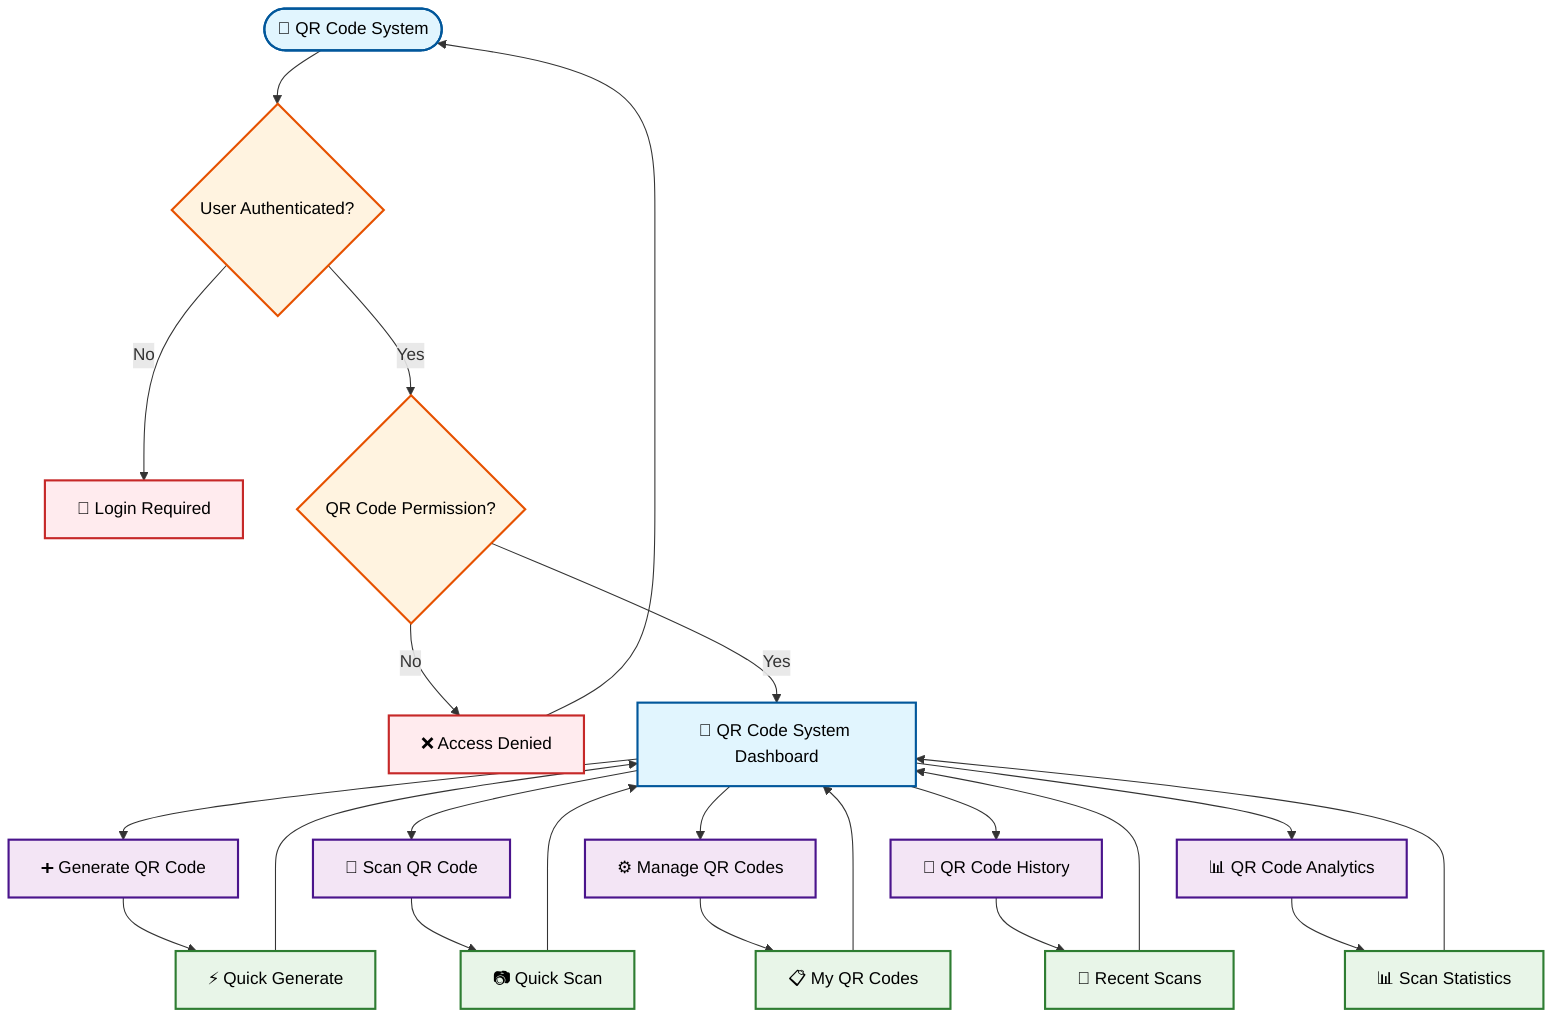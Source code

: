 flowchart TD
    %% QR Code System Dashboard - Main Entry Point
    
    Start([📱 QR Code System]) --> AuthCheck{User Authenticated?}
    AuthCheck -->|No| LoginRequired[🔐 Login Required]
    AuthCheck -->|Yes| PermissionCheck{QR Code Permission?}
    
    PermissionCheck -->|No| AccessDenied[❌ Access Denied]
    PermissionCheck -->|Yes| QRCodeDashboard[📱 QR Code System Dashboard]
    
    %% Main QR Code Categories
    QRCodeDashboard --> GenerateQRCode[➕ Generate QR Code]
    QRCodeDashboard --> ScanQRCode[📱 Scan QR Code]
    QRCodeDashboard --> ManageQRCodes[⚙️ Manage QR Codes]
    QRCodeDashboard --> QRCodeHistory[📜 QR Code History]
    QRCodeDashboard --> QRCodeAnalytics[📊 QR Code Analytics]
    
    %% Quick Actions
    GenerateQRCode --> QuickGenerate[⚡ Quick Generate]
    ScanQRCode --> QuickScan[📷 Quick Scan]
    ManageQRCodes --> MyQRCodes[📋 My QR Codes]
    QRCodeHistory --> RecentScans[📅 Recent Scans]
    QRCodeAnalytics --> ScanStatistics[📊 Scan Statistics]
    
    %% Return paths
    QuickGenerate --> QRCodeDashboard
    QuickScan --> QRCodeDashboard
    MyQRCodes --> QRCodeDashboard
    RecentScans --> QRCodeDashboard
    ScanStatistics --> QRCodeDashboard
    AccessDenied --> Start
    
    %% Styling
    classDef startEnd fill:#e1f5fe,stroke:#01579b,stroke-width:2px,color:#000
    classDef process fill:#f3e5f5,stroke:#4a148c,stroke-width:2px,color:#000
    classDef decision fill:#fff3e0,stroke:#e65100,stroke-width:2px,color:#000
    classDef error fill:#ffebee,stroke:#c62828,stroke-width:2px,color:#000
    classDef quick fill:#e8f5e8,stroke:#2e7d32,stroke-width:2px,color:#000
    
    class Start,QRCodeDashboard startEnd
    class GenerateQRCode,ScanQRCode,ManageQRCodes,QRCodeHistory,QRCodeAnalytics process
    class AuthCheck,PermissionCheck decision
    class LoginRequired,AccessDenied error
    class QuickGenerate,QuickScan,MyQRCodes,RecentScans,ScanStatistics quick
